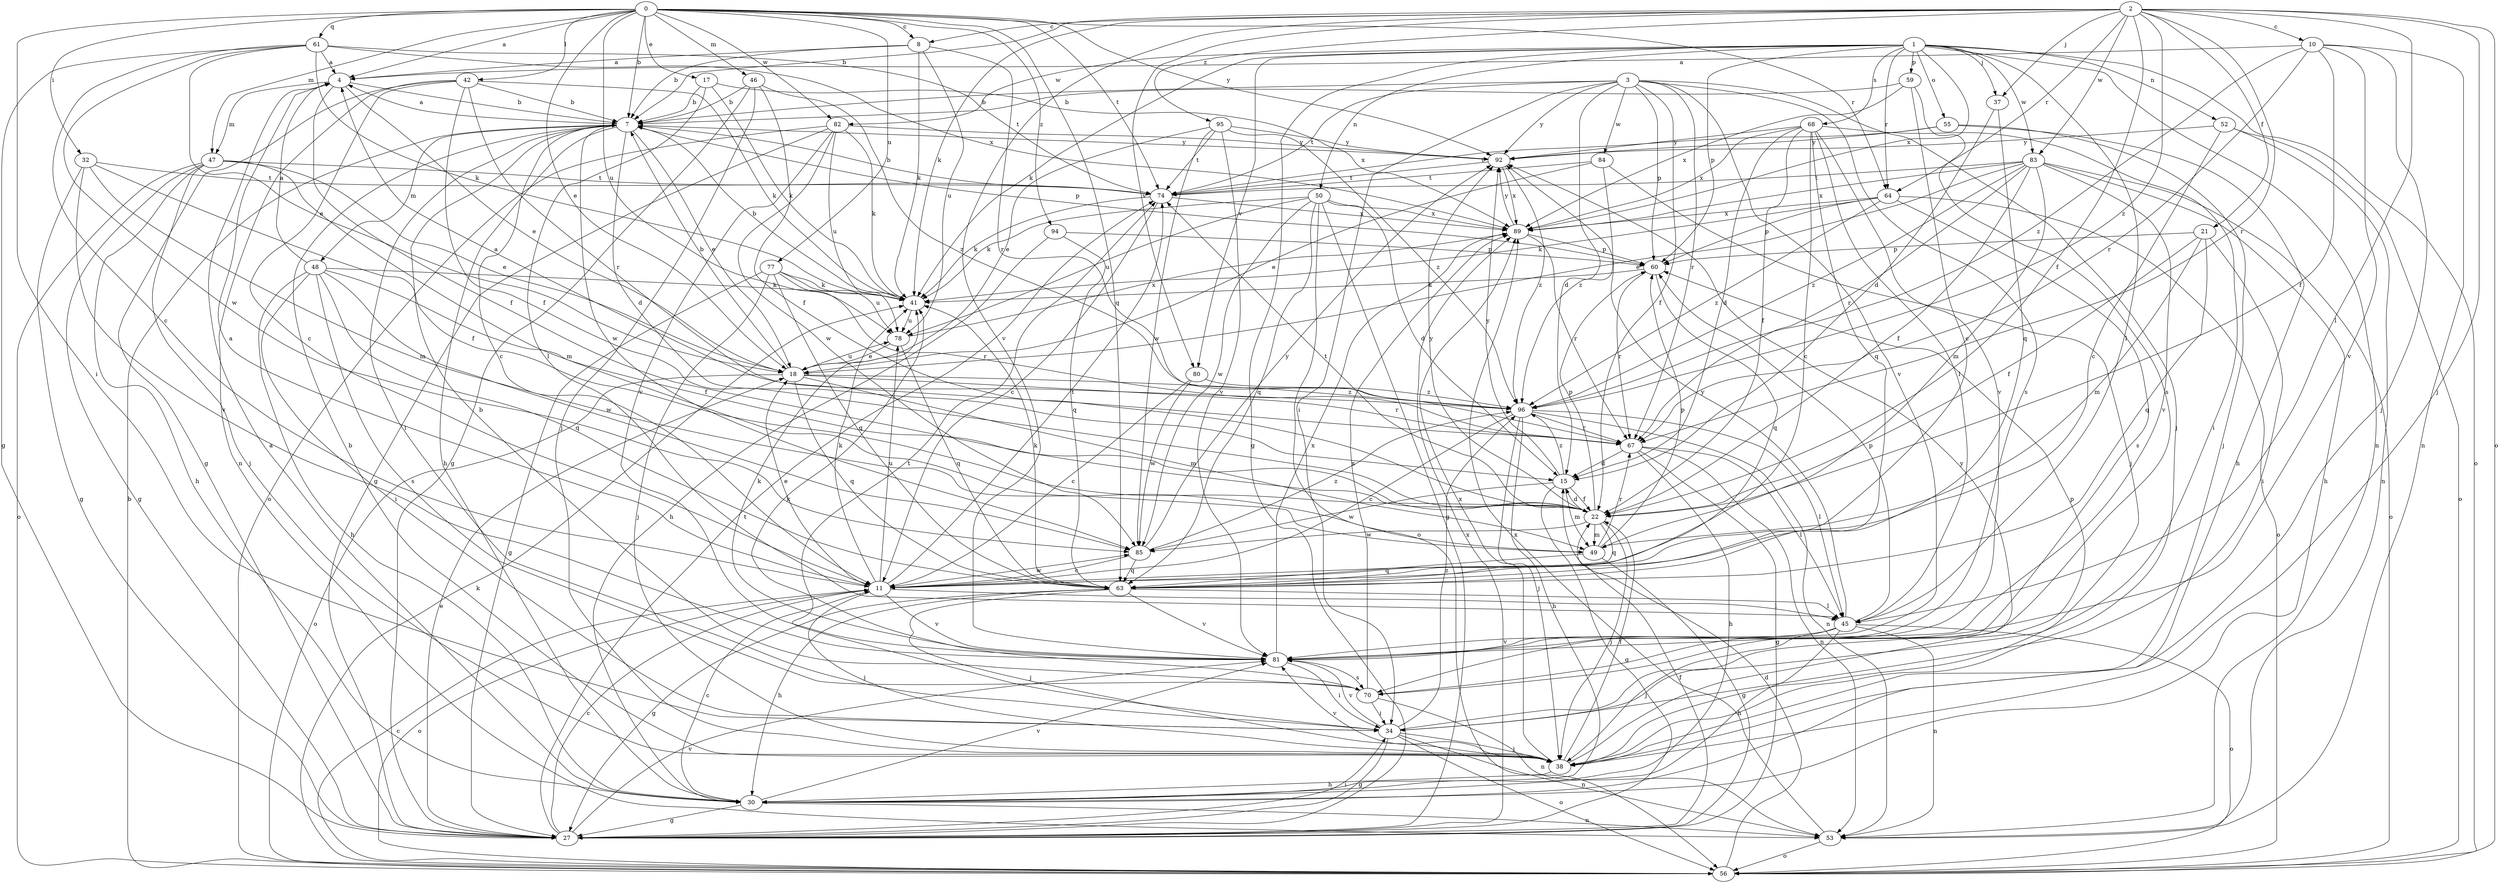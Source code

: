 strict digraph  {
0;
1;
2;
3;
4;
7;
8;
10;
11;
15;
17;
18;
21;
22;
27;
30;
32;
34;
37;
38;
41;
42;
45;
46;
47;
48;
49;
50;
52;
53;
55;
56;
59;
60;
61;
63;
64;
67;
68;
70;
74;
77;
78;
80;
81;
82;
83;
84;
85;
89;
92;
94;
95;
96;
0 -> 4  [label=a];
0 -> 7  [label=b];
0 -> 8  [label=c];
0 -> 17  [label=e];
0 -> 18  [label=e];
0 -> 32  [label=i];
0 -> 34  [label=i];
0 -> 42  [label=l];
0 -> 46  [label=m];
0 -> 47  [label=m];
0 -> 61  [label=q];
0 -> 63  [label=q];
0 -> 64  [label=r];
0 -> 74  [label=t];
0 -> 77  [label=u];
0 -> 78  [label=u];
0 -> 82  [label=w];
0 -> 92  [label=y];
0 -> 94  [label=z];
1 -> 27  [label=g];
1 -> 37  [label=j];
1 -> 41  [label=k];
1 -> 45  [label=l];
1 -> 50  [label=n];
1 -> 52  [label=n];
1 -> 53  [label=n];
1 -> 55  [label=o];
1 -> 56  [label=o];
1 -> 59  [label=p];
1 -> 60  [label=p];
1 -> 64  [label=r];
1 -> 68  [label=s];
1 -> 80  [label=v];
1 -> 82  [label=w];
1 -> 83  [label=w];
1 -> 89  [label=x];
2 -> 7  [label=b];
2 -> 8  [label=c];
2 -> 10  [label=c];
2 -> 21  [label=f];
2 -> 22  [label=f];
2 -> 37  [label=j];
2 -> 38  [label=j];
2 -> 41  [label=k];
2 -> 45  [label=l];
2 -> 56  [label=o];
2 -> 64  [label=r];
2 -> 67  [label=r];
2 -> 80  [label=v];
2 -> 81  [label=v];
2 -> 83  [label=w];
2 -> 95  [label=z];
2 -> 96  [label=z];
3 -> 7  [label=b];
3 -> 15  [label=d];
3 -> 22  [label=f];
3 -> 34  [label=i];
3 -> 38  [label=j];
3 -> 60  [label=p];
3 -> 67  [label=r];
3 -> 70  [label=s];
3 -> 74  [label=t];
3 -> 81  [label=v];
3 -> 84  [label=w];
3 -> 92  [label=y];
4 -> 7  [label=b];
4 -> 18  [label=e];
4 -> 22  [label=f];
4 -> 47  [label=m];
7 -> 4  [label=a];
7 -> 11  [label=c];
7 -> 15  [label=d];
7 -> 18  [label=e];
7 -> 30  [label=h];
7 -> 34  [label=i];
7 -> 48  [label=m];
7 -> 60  [label=p];
7 -> 85  [label=w];
7 -> 92  [label=y];
8 -> 4  [label=a];
8 -> 7  [label=b];
8 -> 41  [label=k];
8 -> 67  [label=r];
8 -> 78  [label=u];
10 -> 4  [label=a];
10 -> 22  [label=f];
10 -> 38  [label=j];
10 -> 53  [label=n];
10 -> 67  [label=r];
10 -> 81  [label=v];
10 -> 96  [label=z];
11 -> 4  [label=a];
11 -> 18  [label=e];
11 -> 38  [label=j];
11 -> 41  [label=k];
11 -> 45  [label=l];
11 -> 56  [label=o];
11 -> 74  [label=t];
11 -> 78  [label=u];
11 -> 81  [label=v];
11 -> 85  [label=w];
15 -> 22  [label=f];
15 -> 27  [label=g];
15 -> 49  [label=m];
15 -> 85  [label=w];
15 -> 92  [label=y];
15 -> 96  [label=z];
17 -> 7  [label=b];
17 -> 41  [label=k];
17 -> 45  [label=l];
17 -> 89  [label=x];
18 -> 7  [label=b];
18 -> 49  [label=m];
18 -> 56  [label=o];
18 -> 63  [label=q];
18 -> 67  [label=r];
18 -> 78  [label=u];
18 -> 96  [label=z];
21 -> 22  [label=f];
21 -> 34  [label=i];
21 -> 49  [label=m];
21 -> 60  [label=p];
21 -> 63  [label=q];
22 -> 15  [label=d];
22 -> 38  [label=j];
22 -> 49  [label=m];
22 -> 60  [label=p];
22 -> 63  [label=q];
22 -> 74  [label=t];
22 -> 85  [label=w];
22 -> 92  [label=y];
27 -> 11  [label=c];
27 -> 18  [label=e];
27 -> 22  [label=f];
27 -> 34  [label=i];
27 -> 74  [label=t];
27 -> 81  [label=v];
27 -> 89  [label=x];
30 -> 4  [label=a];
30 -> 11  [label=c];
30 -> 27  [label=g];
30 -> 53  [label=n];
30 -> 81  [label=v];
32 -> 22  [label=f];
32 -> 27  [label=g];
32 -> 49  [label=m];
32 -> 74  [label=t];
32 -> 81  [label=v];
34 -> 27  [label=g];
34 -> 38  [label=j];
34 -> 53  [label=n];
34 -> 56  [label=o];
34 -> 60  [label=p];
34 -> 74  [label=t];
34 -> 81  [label=v];
34 -> 96  [label=z];
37 -> 15  [label=d];
37 -> 63  [label=q];
38 -> 7  [label=b];
38 -> 22  [label=f];
38 -> 30  [label=h];
38 -> 81  [label=v];
38 -> 89  [label=x];
38 -> 92  [label=y];
41 -> 7  [label=b];
41 -> 78  [label=u];
42 -> 7  [label=b];
42 -> 11  [label=c];
42 -> 22  [label=f];
42 -> 27  [label=g];
42 -> 41  [label=k];
42 -> 53  [label=n];
42 -> 67  [label=r];
45 -> 30  [label=h];
45 -> 38  [label=j];
45 -> 53  [label=n];
45 -> 56  [label=o];
45 -> 60  [label=p];
45 -> 81  [label=v];
45 -> 92  [label=y];
46 -> 7  [label=b];
46 -> 22  [label=f];
46 -> 27  [label=g];
46 -> 38  [label=j];
46 -> 96  [label=z];
47 -> 18  [label=e];
47 -> 27  [label=g];
47 -> 30  [label=h];
47 -> 38  [label=j];
47 -> 49  [label=m];
47 -> 56  [label=o];
47 -> 74  [label=t];
48 -> 4  [label=a];
48 -> 22  [label=f];
48 -> 30  [label=h];
48 -> 34  [label=i];
48 -> 41  [label=k];
48 -> 63  [label=q];
48 -> 70  [label=s];
48 -> 85  [label=w];
49 -> 27  [label=g];
49 -> 60  [label=p];
49 -> 63  [label=q];
49 -> 67  [label=r];
50 -> 15  [label=d];
50 -> 27  [label=g];
50 -> 41  [label=k];
50 -> 56  [label=o];
50 -> 63  [label=q];
50 -> 78  [label=u];
50 -> 85  [label=w];
50 -> 89  [label=x];
52 -> 11  [label=c];
52 -> 53  [label=n];
52 -> 56  [label=o];
52 -> 92  [label=y];
53 -> 56  [label=o];
53 -> 89  [label=x];
55 -> 30  [label=h];
55 -> 38  [label=j];
55 -> 74  [label=t];
55 -> 92  [label=y];
56 -> 7  [label=b];
56 -> 11  [label=c];
56 -> 15  [label=d];
56 -> 41  [label=k];
59 -> 7  [label=b];
59 -> 11  [label=c];
59 -> 70  [label=s];
59 -> 89  [label=x];
60 -> 41  [label=k];
60 -> 63  [label=q];
60 -> 67  [label=r];
61 -> 4  [label=a];
61 -> 11  [label=c];
61 -> 18  [label=e];
61 -> 27  [label=g];
61 -> 41  [label=k];
61 -> 74  [label=t];
61 -> 85  [label=w];
61 -> 89  [label=x];
63 -> 27  [label=g];
63 -> 30  [label=h];
63 -> 38  [label=j];
63 -> 41  [label=k];
63 -> 45  [label=l];
63 -> 81  [label=v];
64 -> 41  [label=k];
64 -> 56  [label=o];
64 -> 60  [label=p];
64 -> 70  [label=s];
64 -> 89  [label=x];
64 -> 96  [label=z];
67 -> 15  [label=d];
67 -> 27  [label=g];
67 -> 30  [label=h];
67 -> 45  [label=l];
67 -> 53  [label=n];
68 -> 11  [label=c];
68 -> 15  [label=d];
68 -> 22  [label=f];
68 -> 34  [label=i];
68 -> 45  [label=l];
68 -> 63  [label=q];
68 -> 81  [label=v];
68 -> 89  [label=x];
68 -> 92  [label=y];
70 -> 7  [label=b];
70 -> 34  [label=i];
70 -> 41  [label=k];
70 -> 53  [label=n];
70 -> 89  [label=x];
74 -> 7  [label=b];
74 -> 11  [label=c];
74 -> 41  [label=k];
74 -> 89  [label=x];
77 -> 27  [label=g];
77 -> 38  [label=j];
77 -> 41  [label=k];
77 -> 63  [label=q];
77 -> 67  [label=r];
77 -> 78  [label=u];
78 -> 18  [label=e];
78 -> 63  [label=q];
78 -> 89  [label=x];
80 -> 11  [label=c];
80 -> 85  [label=w];
80 -> 96  [label=z];
81 -> 34  [label=i];
81 -> 41  [label=k];
81 -> 70  [label=s];
81 -> 89  [label=x];
82 -> 27  [label=g];
82 -> 41  [label=k];
82 -> 56  [label=o];
82 -> 78  [label=u];
82 -> 81  [label=v];
82 -> 85  [label=w];
82 -> 92  [label=y];
83 -> 18  [label=e];
83 -> 22  [label=f];
83 -> 30  [label=h];
83 -> 49  [label=m];
83 -> 56  [label=o];
83 -> 67  [label=r];
83 -> 74  [label=t];
83 -> 81  [label=v];
83 -> 89  [label=x];
83 -> 96  [label=z];
84 -> 18  [label=e];
84 -> 38  [label=j];
84 -> 74  [label=t];
84 -> 96  [label=z];
85 -> 11  [label=c];
85 -> 63  [label=q];
85 -> 92  [label=y];
85 -> 96  [label=z];
89 -> 60  [label=p];
89 -> 67  [label=r];
89 -> 92  [label=y];
92 -> 74  [label=t];
92 -> 89  [label=x];
92 -> 96  [label=z];
94 -> 30  [label=h];
94 -> 60  [label=p];
94 -> 63  [label=q];
95 -> 18  [label=e];
95 -> 74  [label=t];
95 -> 81  [label=v];
95 -> 85  [label=w];
95 -> 92  [label=y];
95 -> 96  [label=z];
96 -> 4  [label=a];
96 -> 11  [label=c];
96 -> 30  [label=h];
96 -> 38  [label=j];
96 -> 45  [label=l];
96 -> 53  [label=n];
96 -> 67  [label=r];
}
